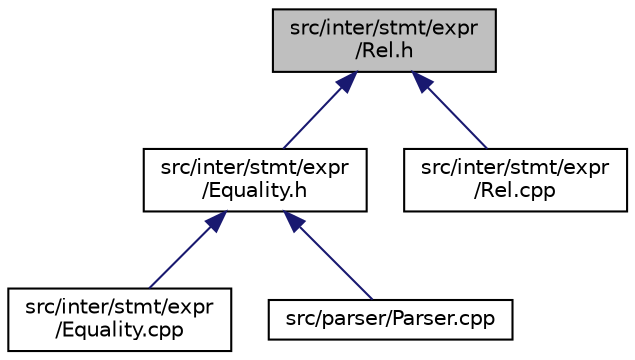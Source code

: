 digraph "src/inter/stmt/expr/Rel.h"
{
  edge [fontname="Helvetica",fontsize="10",labelfontname="Helvetica",labelfontsize="10"];
  node [fontname="Helvetica",fontsize="10",shape=record];
  Node7 [label="src/inter/stmt/expr\l/Rel.h",height=0.2,width=0.4,color="black", fillcolor="grey75", style="filled", fontcolor="black"];
  Node7 -> Node8 [dir="back",color="midnightblue",fontsize="10",style="solid"];
  Node8 [label="src/inter/stmt/expr\l/Equality.h",height=0.2,width=0.4,color="black", fillcolor="white", style="filled",URL="$_equality_8h.html"];
  Node8 -> Node9 [dir="back",color="midnightblue",fontsize="10",style="solid"];
  Node9 [label="src/inter/stmt/expr\l/Equality.cpp",height=0.2,width=0.4,color="black", fillcolor="white", style="filled",URL="$_equality_8cpp.html"];
  Node8 -> Node10 [dir="back",color="midnightblue",fontsize="10",style="solid"];
  Node10 [label="src/parser/Parser.cpp",height=0.2,width=0.4,color="black", fillcolor="white", style="filled",URL="$_parser_8cpp.html"];
  Node7 -> Node11 [dir="back",color="midnightblue",fontsize="10",style="solid"];
  Node11 [label="src/inter/stmt/expr\l/Rel.cpp",height=0.2,width=0.4,color="black", fillcolor="white", style="filled",URL="$_rel_8cpp.html"];
}
